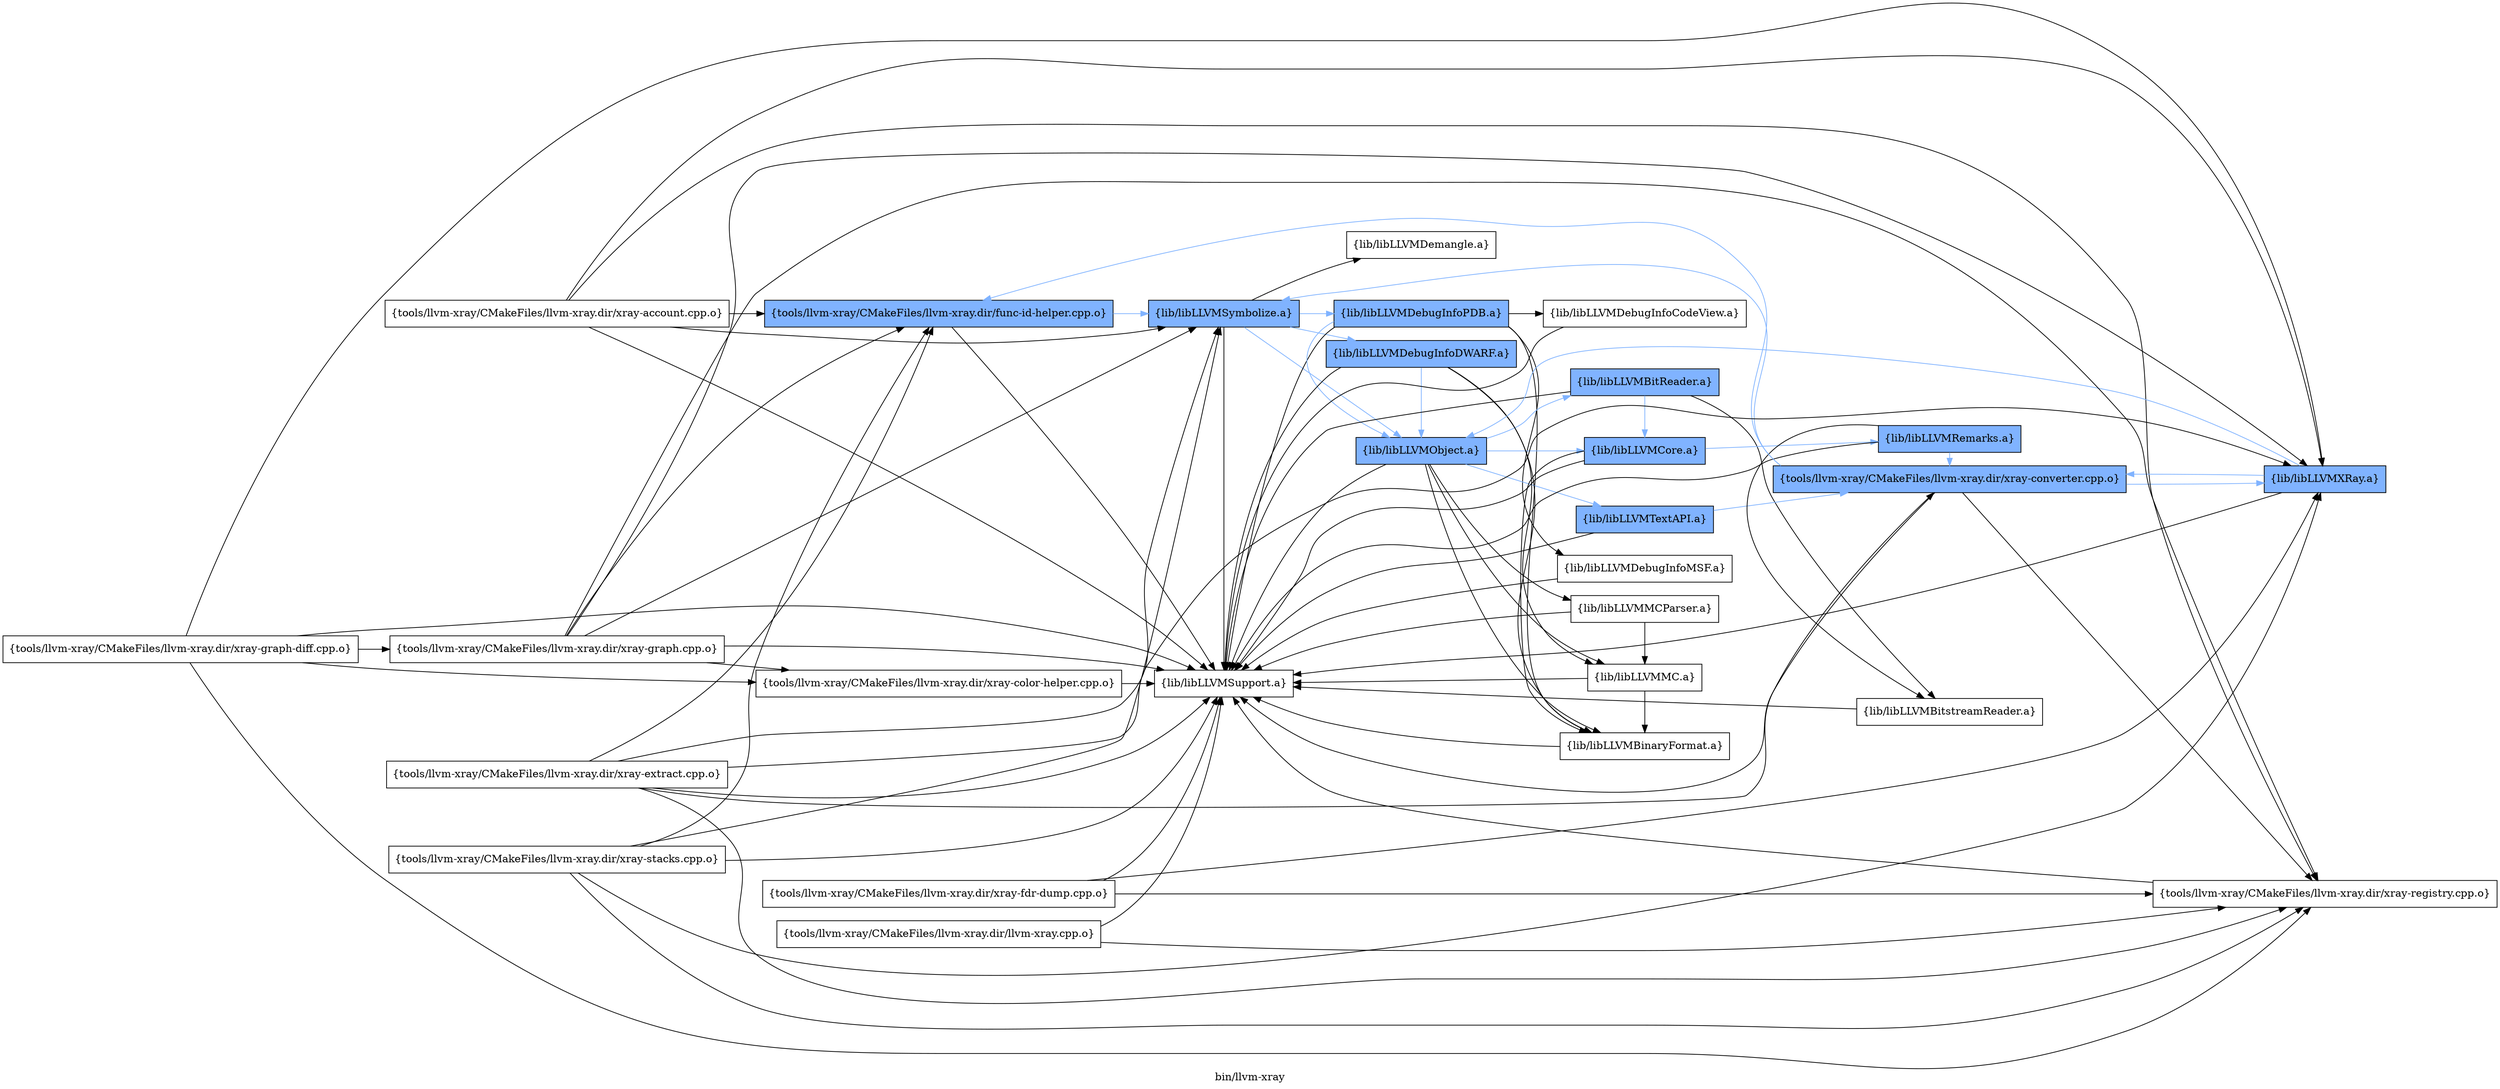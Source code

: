 digraph "bin/llvm-xray" {
	label="bin/llvm-xray";
	rankdir=LR;
	{ rank=same; Node0x562d9a726b48;  }
	{ rank=same; Node0x562d9a723bc8; Node0x562d9a7217d8;  }
	{ rank=same; Node0x562d9a722908; Node0x562d9a7235d8; Node0x562d9a723128; Node0x562d9a7266e8;  }
	{ rank=same; Node0x562d9a727188; Node0x562d9a727ae8; Node0x562d9a7253d8; Node0x562d9a725dd8; Node0x562d9a7263c8; Node0x562d9a724e88; Node0x562d9a7249d8; Node0x562d9a727fe8;  }
	{ rank=same; Node0x562d9a724578; Node0x562d9a7240c8; Node0x562d9a71aa78;  }

	Node0x562d9a726b48 [shape=record,shape=box,group=1,style=filled,fillcolor="0.600000 0.5 1",label="{tools/llvm-xray/CMakeFiles/llvm-xray.dir/func-id-helper.cpp.o}"];
	Node0x562d9a726b48 -> Node0x562d9a723bc8;
	Node0x562d9a726b48 -> Node0x562d9a7217d8[color="0.600000 0.5 1"];
	Node0x562d9a723bc8 [shape=record,shape=box,group=0,label="{lib/libLLVMSupport.a}"];
	Node0x562d9a7217d8 [shape=record,shape=box,group=1,style=filled,fillcolor="0.600000 0.5 1",label="{lib/libLLVMSymbolize.a}"];
	Node0x562d9a7217d8 -> Node0x562d9a723bc8;
	Node0x562d9a7217d8 -> Node0x562d9a722908[color="0.600000 0.5 1"];
	Node0x562d9a7217d8 -> Node0x562d9a7235d8[color="0.600000 0.5 1"];
	Node0x562d9a7217d8 -> Node0x562d9a723128[color="0.600000 0.5 1"];
	Node0x562d9a7217d8 -> Node0x562d9a7266e8;
	Node0x562d9a71bc48 [shape=record,shape=box,group=0,label="{tools/llvm-xray/CMakeFiles/llvm-xray.dir/llvm-xray.cpp.o}"];
	Node0x562d9a71bc48 -> Node0x562d9a71d868;
	Node0x562d9a71bc48 -> Node0x562d9a723bc8;
	Node0x562d9a71d868 [shape=record,shape=box,group=0,label="{tools/llvm-xray/CMakeFiles/llvm-xray.dir/xray-registry.cpp.o}"];
	Node0x562d9a71d868 -> Node0x562d9a723bc8;
	Node0x562d9a71b9c8 [shape=record,shape=box,group=0,label="{tools/llvm-xray/CMakeFiles/llvm-xray.dir/xray-account.cpp.o}"];
	Node0x562d9a71b9c8 -> Node0x562d9a726b48;
	Node0x562d9a71b9c8 -> Node0x562d9a71d868;
	Node0x562d9a71b9c8 -> Node0x562d9a723bc8;
	Node0x562d9a71b9c8 -> Node0x562d9a7217d8;
	Node0x562d9a71b9c8 -> Node0x562d9a721d28;
	Node0x562d9a721d28 [shape=record,shape=box,group=1,style=filled,fillcolor="0.600000 0.5 1",label="{lib/libLLVMXRay.a}"];
	Node0x562d9a721d28 -> Node0x562d9a723bc8;
	Node0x562d9a721d28 -> Node0x562d9a71aa78[color="0.600000 0.5 1"];
	Node0x562d9a721d28 -> Node0x562d9a7235d8[color="0.600000 0.5 1"];
	Node0x562d9a71ad48 [shape=record,shape=box,group=0,label="{tools/llvm-xray/CMakeFiles/llvm-xray.dir/xray-color-helper.cpp.o}"];
	Node0x562d9a71ad48 -> Node0x562d9a723bc8;
	Node0x562d9a71aa78 [shape=record,shape=box,group=1,style=filled,fillcolor="0.600000 0.5 1",label="{tools/llvm-xray/CMakeFiles/llvm-xray.dir/xray-converter.cpp.o}"];
	Node0x562d9a71aa78 -> Node0x562d9a726b48[color="0.600000 0.5 1"];
	Node0x562d9a71aa78 -> Node0x562d9a71d868;
	Node0x562d9a71aa78 -> Node0x562d9a723bc8;
	Node0x562d9a71aa78 -> Node0x562d9a7217d8[color="0.600000 0.5 1"];
	Node0x562d9a71aa78 -> Node0x562d9a721d28[color="0.600000 0.5 1"];
	Node0x562d9a71a618 [shape=record,shape=box,group=0,label="{tools/llvm-xray/CMakeFiles/llvm-xray.dir/xray-extract.cpp.o}"];
	Node0x562d9a71a618 -> Node0x562d9a726b48;
	Node0x562d9a71a618 -> Node0x562d9a71aa78;
	Node0x562d9a71a618 -> Node0x562d9a71d868;
	Node0x562d9a71a618 -> Node0x562d9a723bc8;
	Node0x562d9a71a618 -> Node0x562d9a7217d8;
	Node0x562d9a71a618 -> Node0x562d9a721d28;
	Node0x562d9a7198f8 [shape=record,shape=box,group=0,label="{tools/llvm-xray/CMakeFiles/llvm-xray.dir/xray-fdr-dump.cpp.o}"];
	Node0x562d9a7198f8 -> Node0x562d9a71d868;
	Node0x562d9a7198f8 -> Node0x562d9a723bc8;
	Node0x562d9a7198f8 -> Node0x562d9a721d28;
	Node0x562d9a719628 [shape=record,shape=box,group=0,label="{tools/llvm-xray/CMakeFiles/llvm-xray.dir/xray-graph-diff.cpp.o}"];
	Node0x562d9a719628 -> Node0x562d9a71ad48;
	Node0x562d9a719628 -> Node0x562d9a725928;
	Node0x562d9a719628 -> Node0x562d9a71d868;
	Node0x562d9a719628 -> Node0x562d9a723bc8;
	Node0x562d9a719628 -> Node0x562d9a721d28;
	Node0x562d9a725928 [shape=record,shape=box,group=0,label="{tools/llvm-xray/CMakeFiles/llvm-xray.dir/xray-graph.cpp.o}"];
	Node0x562d9a725928 -> Node0x562d9a726b48;
	Node0x562d9a725928 -> Node0x562d9a71ad48;
	Node0x562d9a725928 -> Node0x562d9a71d868;
	Node0x562d9a725928 -> Node0x562d9a723bc8;
	Node0x562d9a725928 -> Node0x562d9a7217d8;
	Node0x562d9a725928 -> Node0x562d9a721d28;
	Node0x562d9a71cbe8 [shape=record,shape=box,group=0,label="{tools/llvm-xray/CMakeFiles/llvm-xray.dir/xray-stacks.cpp.o}"];
	Node0x562d9a71cbe8 -> Node0x562d9a726b48;
	Node0x562d9a71cbe8 -> Node0x562d9a71d868;
	Node0x562d9a71cbe8 -> Node0x562d9a723bc8;
	Node0x562d9a71cbe8 -> Node0x562d9a7217d8;
	Node0x562d9a71cbe8 -> Node0x562d9a721d28;
	Node0x562d9a722908 [shape=record,shape=box,group=1,style=filled,fillcolor="0.600000 0.5 1",label="{lib/libLLVMDebugInfoPDB.a}"];
	Node0x562d9a722908 -> Node0x562d9a723bc8;
	Node0x562d9a722908 -> Node0x562d9a7235d8[color="0.600000 0.5 1"];
	Node0x562d9a722908 -> Node0x562d9a727188;
	Node0x562d9a722908 -> Node0x562d9a727ae8;
	Node0x562d9a722908 -> Node0x562d9a7253d8;
	Node0x562d9a7235d8 [shape=record,shape=box,group=1,style=filled,fillcolor="0.600000 0.5 1",label="{lib/libLLVMObject.a}"];
	Node0x562d9a7235d8 -> Node0x562d9a723bc8;
	Node0x562d9a7235d8 -> Node0x562d9a727188;
	Node0x562d9a7235d8 -> Node0x562d9a725dd8[color="0.600000 0.5 1"];
	Node0x562d9a7235d8 -> Node0x562d9a7263c8[color="0.600000 0.5 1"];
	Node0x562d9a7235d8 -> Node0x562d9a724e88;
	Node0x562d9a7235d8 -> Node0x562d9a7249d8;
	Node0x562d9a7235d8 -> Node0x562d9a727fe8[color="0.600000 0.5 1"];
	Node0x562d9a723128 [shape=record,shape=box,group=1,style=filled,fillcolor="0.600000 0.5 1",label="{lib/libLLVMDebugInfoDWARF.a}"];
	Node0x562d9a723128 -> Node0x562d9a723bc8;
	Node0x562d9a723128 -> Node0x562d9a7235d8[color="0.600000 0.5 1"];
	Node0x562d9a723128 -> Node0x562d9a727188;
	Node0x562d9a723128 -> Node0x562d9a724e88;
	Node0x562d9a7266e8 [shape=record,shape=box,group=0,label="{lib/libLLVMDemangle.a}"];
	Node0x562d9a727188 [shape=record,shape=box,group=0,label="{lib/libLLVMBinaryFormat.a}"];
	Node0x562d9a727188 -> Node0x562d9a723bc8;
	Node0x562d9a725dd8 [shape=record,shape=box,group=1,style=filled,fillcolor="0.600000 0.5 1",label="{lib/libLLVMBitReader.a}"];
	Node0x562d9a725dd8 -> Node0x562d9a723bc8;
	Node0x562d9a725dd8 -> Node0x562d9a7263c8[color="0.600000 0.5 1"];
	Node0x562d9a725dd8 -> Node0x562d9a724578;
	Node0x562d9a7263c8 [shape=record,shape=box,group=1,style=filled,fillcolor="0.600000 0.5 1",label="{lib/libLLVMCore.a}"];
	Node0x562d9a7263c8 -> Node0x562d9a723bc8;
	Node0x562d9a7263c8 -> Node0x562d9a727188;
	Node0x562d9a7263c8 -> Node0x562d9a7240c8[color="0.600000 0.5 1"];
	Node0x562d9a724e88 [shape=record,shape=box,group=0,label="{lib/libLLVMMC.a}"];
	Node0x562d9a724e88 -> Node0x562d9a723bc8;
	Node0x562d9a724e88 -> Node0x562d9a727188;
	Node0x562d9a7249d8 [shape=record,shape=box,group=0,label="{lib/libLLVMMCParser.a}"];
	Node0x562d9a7249d8 -> Node0x562d9a723bc8;
	Node0x562d9a7249d8 -> Node0x562d9a724e88;
	Node0x562d9a727fe8 [shape=record,shape=box,group=1,style=filled,fillcolor="0.600000 0.5 1",label="{lib/libLLVMTextAPI.a}"];
	Node0x562d9a727fe8 -> Node0x562d9a723bc8;
	Node0x562d9a727fe8 -> Node0x562d9a71aa78[color="0.600000 0.5 1"];
	Node0x562d9a727ae8 [shape=record,shape=box,group=0,label="{lib/libLLVMDebugInfoCodeView.a}"];
	Node0x562d9a727ae8 -> Node0x562d9a723bc8;
	Node0x562d9a7253d8 [shape=record,shape=box,group=0,label="{lib/libLLVMDebugInfoMSF.a}"];
	Node0x562d9a7253d8 -> Node0x562d9a723bc8;
	Node0x562d9a724578 [shape=record,shape=box,group=0,label="{lib/libLLVMBitstreamReader.a}"];
	Node0x562d9a724578 -> Node0x562d9a723bc8;
	Node0x562d9a7240c8 [shape=record,shape=box,group=1,style=filled,fillcolor="0.600000 0.5 1",label="{lib/libLLVMRemarks.a}"];
	Node0x562d9a7240c8 -> Node0x562d9a723bc8;
	Node0x562d9a7240c8 -> Node0x562d9a724578;
	Node0x562d9a7240c8 -> Node0x562d9a71aa78[color="0.600000 0.5 1"];
}
